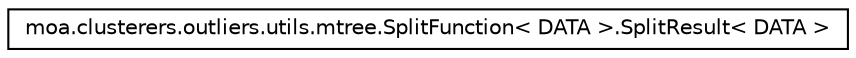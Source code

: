 digraph G
{
  edge [fontname="Helvetica",fontsize="10",labelfontname="Helvetica",labelfontsize="10"];
  node [fontname="Helvetica",fontsize="10",shape=record];
  rankdir=LR;
  Node1 [label="moa.clusterers.outliers.utils.mtree.SplitFunction\< DATA \>.SplitResult\< DATA \>",height=0.2,width=0.4,color="black", fillcolor="white", style="filled",URL="$classmoa_1_1clusterers_1_1outliers_1_1utils_1_1mtree_1_1SplitFunction_3_01DATA_01_4_1_1SplitResult_3_01DATA_01_4.html",tooltip="An object used as the result for the SplitFunction#process(Set, DistanceFunction)..."];
}
